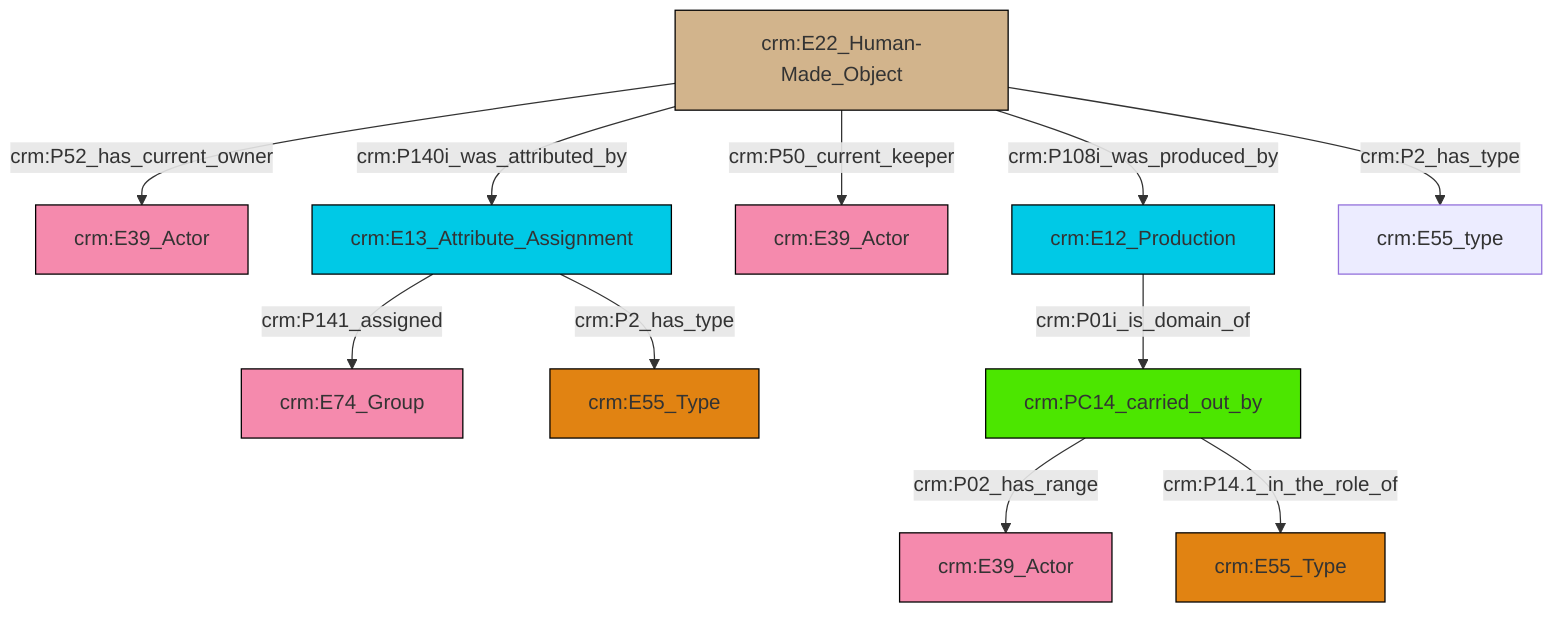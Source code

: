 graph TD
classDef Literal fill:#f2f2f2,stroke:#000000;
classDef CRM_Entity fill:#FFFFFF,stroke:#000000;
classDef Temporal_Entity fill:#00C9E6, stroke:#000000;
classDef Type fill:#E18312, stroke:#000000;
classDef Time-Span fill:#2C9C91, stroke:#000000;
classDef Appellation fill:#FFEB7F, stroke:#000000;
classDef Place fill:#008836, stroke:#000000;
classDef Persistent_Item fill:#B266B2, stroke:#000000;
classDef Conceptual_Object fill:#FFD700, stroke:#000000;
classDef Physical_Thing fill:#D2B48C, stroke:#000000;
classDef Actor fill:#f58aad, stroke:#000000;
classDef PC_Classes fill:#4ce600, stroke:#000000;
classDef Multi fill:#cccccc,stroke:#000000;

6["crm:E12_Production"]:::Temporal_Entity -->|crm:P01i_is_domain_of| 10["crm:PC14_carried_out_by"]:::PC_Classes
11["crm:E22_Human-Made_Object"]:::Physical_Thing -->|crm:P50_current_keeper| 12["crm:E39_Actor"]:::Actor
10["crm:PC14_carried_out_by"]:::PC_Classes -->|crm:P02_has_range| 13["crm:E39_Actor"]:::Actor
11["crm:E22_Human-Made_Object"]:::Physical_Thing -->|crm:P140i_was_attributed_by| 15["crm:E13_Attribute_Assignment"]:::Temporal_Entity
11["crm:E22_Human-Made_Object"]:::Physical_Thing -->|crm:P52_has_current_owner| 2["crm:E39_Actor"]:::Actor
15["crm:E13_Attribute_Assignment"]:::Temporal_Entity -->|crm:P2_has_type| 4["crm:E55_Type"]:::Type
11["crm:E22_Human-Made_Object"]:::Physical_Thing -->|crm:P108i_was_produced_by| 6["crm:E12_Production"]:::Temporal_Entity
11["crm:E22_Human-Made_Object"]:::Physical_Thing -->|crm:P2_has_type| 17["crm:E55_type"]:::Default
15["crm:E13_Attribute_Assignment"]:::Temporal_Entity -->|crm:P141_assigned| 0["crm:E74_Group"]:::Actor
10["crm:PC14_carried_out_by"]:::PC_Classes -->|crm:P14.1_in_the_role_of| 8["crm:E55_Type"]:::Type